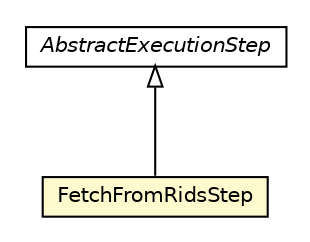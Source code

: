 #!/usr/local/bin/dot
#
# Class diagram 
# Generated by UMLGraph version R5_6-24-gf6e263 (http://www.umlgraph.org/)
#

digraph G {
	edge [fontname="Helvetica",fontsize=10,labelfontname="Helvetica",labelfontsize=10];
	node [fontname="Helvetica",fontsize=10,shape=plaintext];
	nodesep=0.25;
	ranksep=0.5;
	// com.orientechnologies.orient.core.sql.executor.AbstractExecutionStep
	c986203 [label=<<table title="com.orientechnologies.orient.core.sql.executor.AbstractExecutionStep" border="0" cellborder="1" cellspacing="0" cellpadding="2" port="p" href="./AbstractExecutionStep.html">
		<tr><td><table border="0" cellspacing="0" cellpadding="1">
<tr><td align="center" balign="center"><font face="Helvetica-Oblique"> AbstractExecutionStep </font></td></tr>
		</table></td></tr>
		</table>>, URL="./AbstractExecutionStep.html", fontname="Helvetica", fontcolor="black", fontsize=10.0];
	// com.orientechnologies.orient.core.sql.executor.FetchFromRidsStep
	c986234 [label=<<table title="com.orientechnologies.orient.core.sql.executor.FetchFromRidsStep" border="0" cellborder="1" cellspacing="0" cellpadding="2" port="p" bgcolor="lemonChiffon" href="./FetchFromRidsStep.html">
		<tr><td><table border="0" cellspacing="0" cellpadding="1">
<tr><td align="center" balign="center"> FetchFromRidsStep </td></tr>
		</table></td></tr>
		</table>>, URL="./FetchFromRidsStep.html", fontname="Helvetica", fontcolor="black", fontsize=10.0];
	//com.orientechnologies.orient.core.sql.executor.FetchFromRidsStep extends com.orientechnologies.orient.core.sql.executor.AbstractExecutionStep
	c986203:p -> c986234:p [dir=back,arrowtail=empty];
}

